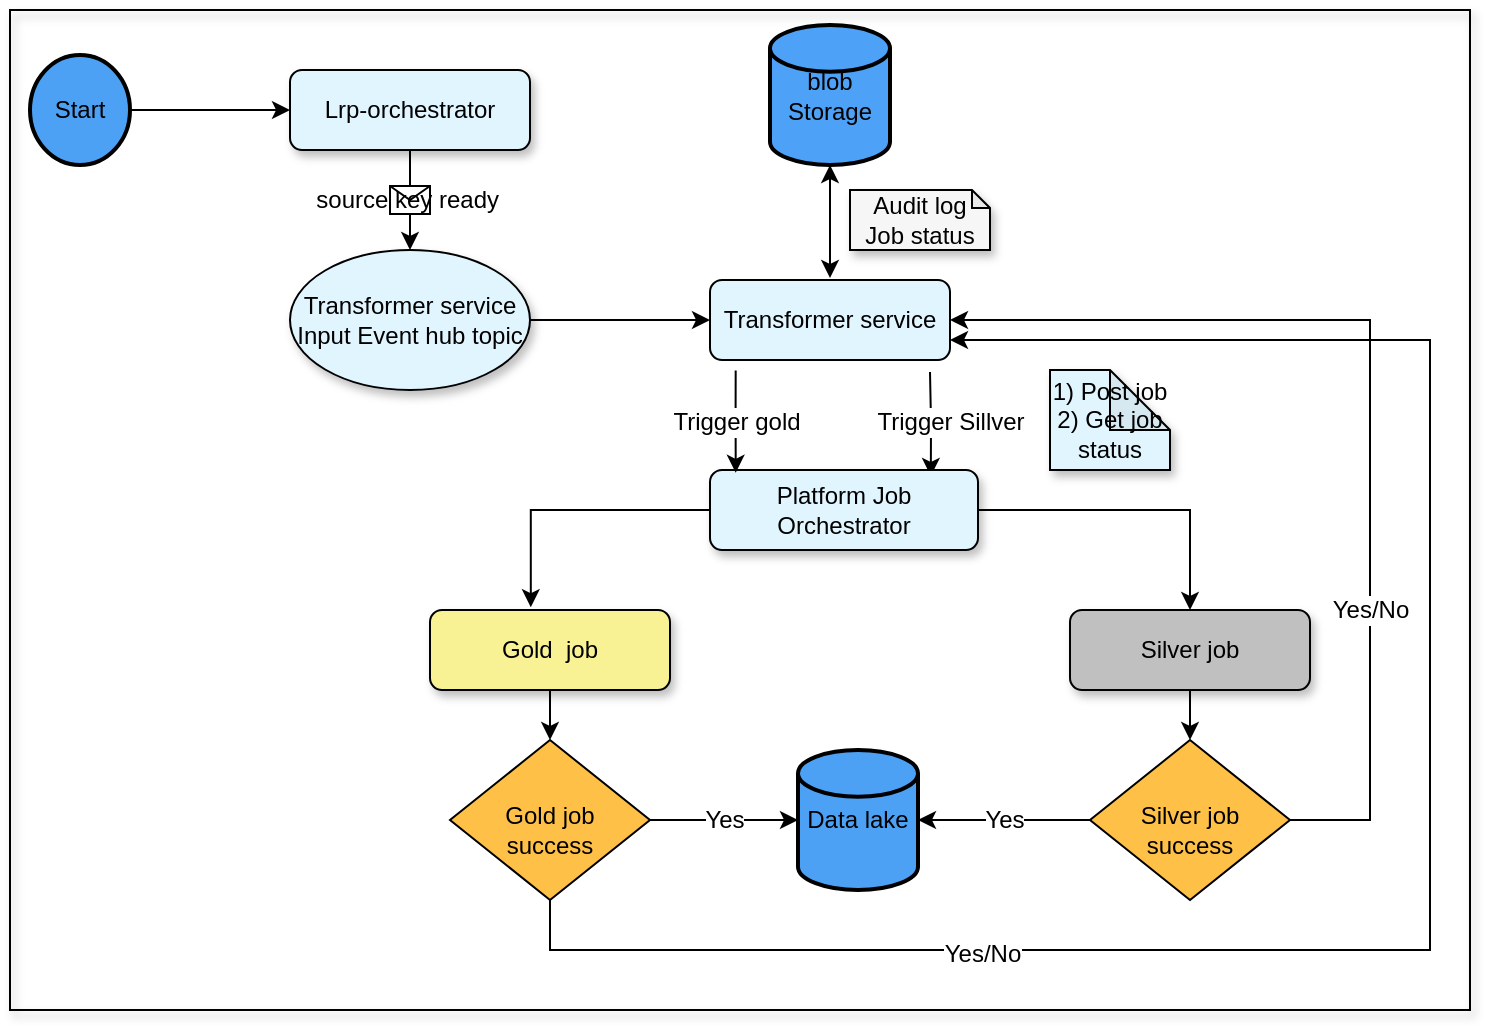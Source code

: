 <mxfile version="14.4.9" type="github">
  <diagram id="C5RBs43oDa-KdzZeNtuy" name="Page-1">
    <mxGraphModel dx="1038" dy="548" grid="1" gridSize="10" guides="1" tooltips="1" connect="1" arrows="1" fold="1" page="1" pageScale="1" pageWidth="827" pageHeight="1169" math="0" shadow="0">
      <root>
        <mxCell id="WIyWlLk6GJQsqaUBKTNV-0" />
        <mxCell id="WIyWlLk6GJQsqaUBKTNV-1" parent="WIyWlLk6GJQsqaUBKTNV-0" />
        <mxCell id="3m3be9xizB8azZANUTa2-66" value="" style="rounded=0;whiteSpace=wrap;html=1;shadow=1;labelBackgroundColor=#ffffff;fillColor=none;fontSize=12;" vertex="1" parent="WIyWlLk6GJQsqaUBKTNV-1">
          <mxGeometry x="20" y="50" width="730" height="500" as="geometry" />
        </mxCell>
        <mxCell id="3m3be9xizB8azZANUTa2-61" value="" style="group;fontSize=12;" vertex="1" connectable="0" parent="WIyWlLk6GJQsqaUBKTNV-1">
          <mxGeometry x="30" y="57.5" width="700" height="462.5" as="geometry" />
        </mxCell>
        <mxCell id="3m3be9xizB8azZANUTa2-47" value="&lt;br style=&quot;font-size: 12px;&quot;&gt;Gold job success" style="rhombus;whiteSpace=wrap;html=1;shadow=0;fontFamily=Helvetica;fontSize=12;align=center;strokeWidth=1;spacing=6;spacingTop=-4;fillColor=#FFC048;" vertex="1" parent="3m3be9xizB8azZANUTa2-61">
          <mxGeometry x="210" y="357.5" width="100" height="80" as="geometry" />
        </mxCell>
        <mxCell id="WIyWlLk6GJQsqaUBKTNV-3" value="Lrp-orchestrator" style="rounded=1;whiteSpace=wrap;html=1;fontSize=12;glass=0;strokeWidth=1;shadow=1;fillColor=#E1F5FE;" parent="3m3be9xizB8azZANUTa2-61" vertex="1">
          <mxGeometry x="130" y="22.5" width="120" height="40" as="geometry" />
        </mxCell>
        <mxCell id="3m3be9xizB8azZANUTa2-0" value="Start" style="strokeWidth=2;html=1;shape=mxgraph.flowchart.start_2;whiteSpace=wrap;fillColor=#4DA1F5;fontSize=12;" vertex="1" parent="3m3be9xizB8azZANUTa2-61">
          <mxGeometry y="15" width="50" height="55" as="geometry" />
        </mxCell>
        <mxCell id="3m3be9xizB8azZANUTa2-2" value="blob Storage" style="strokeWidth=2;html=1;shape=mxgraph.flowchart.database;whiteSpace=wrap;fillColor=#4DA1F6;fontSize=12;" vertex="1" parent="3m3be9xizB8azZANUTa2-61">
          <mxGeometry x="370" width="60" height="70" as="geometry" />
        </mxCell>
        <mxCell id="3m3be9xizB8azZANUTa2-3" value="" style="endArrow=classic;html=1;exitX=1;exitY=0.5;exitDx=0;exitDy=0;exitPerimeter=0;entryX=0;entryY=0.5;entryDx=0;entryDy=0;fontSize=12;" edge="1" parent="3m3be9xizB8azZANUTa2-61" source="3m3be9xizB8azZANUTa2-0" target="WIyWlLk6GJQsqaUBKTNV-3">
          <mxGeometry width="50" height="50" relative="1" as="geometry">
            <mxPoint x="60" y="82.5" as="sourcePoint" />
            <mxPoint x="110" y="32.5" as="targetPoint" />
          </mxGeometry>
        </mxCell>
        <mxCell id="3m3be9xizB8azZANUTa2-10" value="" style="endArrow=classic;html=1;entryX=0.5;entryY=0;entryDx=0;entryDy=0;exitX=0.5;exitY=1;exitDx=0;exitDy=0;fontSize=12;" edge="1" parent="3m3be9xizB8azZANUTa2-61" source="WIyWlLk6GJQsqaUBKTNV-3" target="3m3be9xizB8azZANUTa2-13">
          <mxGeometry relative="1" as="geometry">
            <mxPoint x="-30" y="84.56" as="sourcePoint" />
            <mxPoint x="239.6" y="82.5" as="targetPoint" />
          </mxGeometry>
        </mxCell>
        <mxCell id="3m3be9xizB8azZANUTa2-11" value="source key ready&amp;nbsp;" style="shape=message;html=1;outlineConnect=0;fontSize=12;" vertex="1" parent="3m3be9xizB8azZANUTa2-10">
          <mxGeometry width="20" height="14" relative="1" as="geometry">
            <mxPoint x="-10" y="-7" as="offset" />
          </mxGeometry>
        </mxCell>
        <mxCell id="3m3be9xizB8azZANUTa2-13" value="Transformer service Input Event hub topic" style="ellipse;whiteSpace=wrap;html=1;shadow=1;fillColor=#E1F5FE;fontSize=12;" vertex="1" parent="3m3be9xizB8azZANUTa2-61">
          <mxGeometry x="130" y="112.5" width="120" height="70" as="geometry" />
        </mxCell>
        <mxCell id="3m3be9xizB8azZANUTa2-57" value="Trigger Sillver" style="edgeStyle=orthogonalEdgeStyle;rounded=0;orthogonalLoop=1;jettySize=auto;html=1;entryX=0.824;entryY=0.075;entryDx=0;entryDy=0;entryPerimeter=0;fontSize=12;" edge="1" parent="3m3be9xizB8azZANUTa2-61" target="3m3be9xizB8azZANUTa2-19">
          <mxGeometry x="-0.049" y="10" relative="1" as="geometry">
            <mxPoint x="450" y="173.5" as="sourcePoint" />
            <mxPoint as="offset" />
          </mxGeometry>
        </mxCell>
        <mxCell id="3m3be9xizB8azZANUTa2-14" value="Transformer service" style="rounded=1;whiteSpace=wrap;html=1;fontSize=12;glass=0;strokeWidth=1;shadow=0;fillColor=#E1F5FE;" vertex="1" parent="3m3be9xizB8azZANUTa2-61">
          <mxGeometry x="340" y="127.5" width="120" height="40" as="geometry" />
        </mxCell>
        <mxCell id="3m3be9xizB8azZANUTa2-43" value="" style="edgeStyle=orthogonalEdgeStyle;rounded=0;orthogonalLoop=1;jettySize=auto;html=1;fontSize=12;" edge="1" parent="3m3be9xizB8azZANUTa2-61" source="3m3be9xizB8azZANUTa2-13" target="3m3be9xizB8azZANUTa2-14">
          <mxGeometry relative="1" as="geometry" />
        </mxCell>
        <mxCell id="3m3be9xizB8azZANUTa2-19" value="Platform Job Orchestrator" style="rounded=1;whiteSpace=wrap;html=1;fontSize=12;glass=0;strokeWidth=1;shadow=1;fillColor=#E1F5FE;" vertex="1" parent="3m3be9xizB8azZANUTa2-61">
          <mxGeometry x="340" y="222.5" width="134" height="40" as="geometry" />
        </mxCell>
        <mxCell id="3m3be9xizB8azZANUTa2-58" value="Trigger gold" style="edgeStyle=orthogonalEdgeStyle;rounded=0;orthogonalLoop=1;jettySize=auto;html=1;exitX=0.107;exitY=1.13;exitDx=0;exitDy=0;exitPerimeter=0;entryX=0.096;entryY=0.035;entryDx=0;entryDy=0;entryPerimeter=0;fontSize=12;" edge="1" parent="3m3be9xizB8azZANUTa2-61" source="3m3be9xizB8azZANUTa2-14" target="3m3be9xizB8azZANUTa2-19">
          <mxGeometry relative="1" as="geometry" />
        </mxCell>
        <mxCell id="3m3be9xizB8azZANUTa2-24" value="1) Post job&lt;br style=&quot;font-size: 12px;&quot;&gt;2) Get job status" style="shape=note;whiteSpace=wrap;html=1;backgroundOutline=1;darkOpacity=0.05;shadow=1;fillColor=#E1F5FE;fontSize=12;" vertex="1" parent="3m3be9xizB8azZANUTa2-61">
          <mxGeometry x="510" y="172.5" width="60" height="50" as="geometry" />
        </mxCell>
        <mxCell id="3m3be9xizB8azZANUTa2-38" value="Yes/No" style="edgeStyle=orthogonalEdgeStyle;rounded=0;orthogonalLoop=1;jettySize=auto;html=1;entryX=1;entryY=0.5;entryDx=0;entryDy=0;exitX=1;exitY=0.5;exitDx=0;exitDy=0;fontSize=12;" edge="1" parent="3m3be9xizB8azZANUTa2-61" source="3m3be9xizB8azZANUTa2-25" target="3m3be9xizB8azZANUTa2-14">
          <mxGeometry x="-0.42" relative="1" as="geometry">
            <Array as="points">
              <mxPoint x="670" y="397.5" />
              <mxPoint x="670" y="147.5" />
            </Array>
            <mxPoint as="offset" />
          </mxGeometry>
        </mxCell>
        <mxCell id="3m3be9xizB8azZANUTa2-25" value="&lt;br style=&quot;font-size: 12px;&quot;&gt;Silver job success" style="rhombus;whiteSpace=wrap;html=1;shadow=0;fontFamily=Helvetica;fontSize=12;align=center;strokeWidth=1;spacing=6;spacingTop=-4;fillColor=#FFC048;" vertex="1" parent="3m3be9xizB8azZANUTa2-61">
          <mxGeometry x="530" y="357.5" width="100" height="80" as="geometry" />
        </mxCell>
        <mxCell id="3m3be9xizB8azZANUTa2-37" value="" style="edgeStyle=orthogonalEdgeStyle;rounded=0;orthogonalLoop=1;jettySize=auto;html=1;fontSize=12;" edge="1" parent="3m3be9xizB8azZANUTa2-61" source="3m3be9xizB8azZANUTa2-35" target="3m3be9xizB8azZANUTa2-25">
          <mxGeometry relative="1" as="geometry" />
        </mxCell>
        <mxCell id="3m3be9xizB8azZANUTa2-35" value="Silver job" style="rounded=1;whiteSpace=wrap;html=1;fontSize=12;glass=0;strokeWidth=1;shadow=1;fillColor=#C0C0C0;" vertex="1" parent="3m3be9xizB8azZANUTa2-61">
          <mxGeometry x="520" y="292.5" width="120" height="40" as="geometry" />
        </mxCell>
        <mxCell id="3m3be9xizB8azZANUTa2-36" value="" style="edgeStyle=orthogonalEdgeStyle;rounded=0;orthogonalLoop=1;jettySize=auto;html=1;fontSize=12;" edge="1" parent="3m3be9xizB8azZANUTa2-61" source="3m3be9xizB8azZANUTa2-19" target="3m3be9xizB8azZANUTa2-35">
          <mxGeometry relative="1" as="geometry" />
        </mxCell>
        <mxCell id="3m3be9xizB8azZANUTa2-48" value="" style="edgeStyle=orthogonalEdgeStyle;rounded=0;orthogonalLoop=1;jettySize=auto;html=1;fontSize=12;" edge="1" parent="3m3be9xizB8azZANUTa2-61" source="3m3be9xizB8azZANUTa2-41" target="3m3be9xizB8azZANUTa2-47">
          <mxGeometry relative="1" as="geometry" />
        </mxCell>
        <mxCell id="3m3be9xizB8azZANUTa2-41" value="Gold&amp;nbsp; job" style="rounded=1;whiteSpace=wrap;html=1;fontSize=12;glass=0;strokeWidth=1;shadow=1;fillColor=#F9F295;" vertex="1" parent="3m3be9xizB8azZANUTa2-61">
          <mxGeometry x="200" y="292.5" width="120" height="40" as="geometry" />
        </mxCell>
        <mxCell id="3m3be9xizB8azZANUTa2-53" style="edgeStyle=orthogonalEdgeStyle;rounded=0;orthogonalLoop=1;jettySize=auto;html=1;entryX=0.42;entryY=-0.035;entryDx=0;entryDy=0;entryPerimeter=0;fontSize=12;" edge="1" parent="3m3be9xizB8azZANUTa2-61" source="3m3be9xizB8azZANUTa2-19" target="3m3be9xizB8azZANUTa2-41">
          <mxGeometry relative="1" as="geometry">
            <Array as="points">
              <mxPoint x="250" y="242.5" />
            </Array>
          </mxGeometry>
        </mxCell>
        <mxCell id="3m3be9xizB8azZANUTa2-42" value="" style="endArrow=classic;startArrow=classic;html=1;entryX=0.5;entryY=1;entryDx=0;entryDy=0;entryPerimeter=0;fontSize=12;" edge="1" parent="3m3be9xizB8azZANUTa2-61" target="3m3be9xizB8azZANUTa2-2">
          <mxGeometry width="50" height="50" relative="1" as="geometry">
            <mxPoint x="400" y="126.5" as="sourcePoint" />
            <mxPoint x="430" y="62.5" as="targetPoint" />
          </mxGeometry>
        </mxCell>
        <mxCell id="3m3be9xizB8azZANUTa2-49" style="edgeStyle=orthogonalEdgeStyle;rounded=0;orthogonalLoop=1;jettySize=auto;html=1;entryX=1;entryY=0.75;entryDx=0;entryDy=0;fontSize=12;" edge="1" parent="3m3be9xizB8azZANUTa2-61" source="3m3be9xizB8azZANUTa2-47" target="3m3be9xizB8azZANUTa2-14">
          <mxGeometry relative="1" as="geometry">
            <Array as="points">
              <mxPoint x="700" y="462.5" />
              <mxPoint x="700" y="157.5" />
            </Array>
          </mxGeometry>
        </mxCell>
        <mxCell id="3m3be9xizB8azZANUTa2-50" value="Yes/No" style="edgeLabel;html=1;align=center;verticalAlign=middle;resizable=0;points=[];fontSize=12;" vertex="1" connectable="0" parent="3m3be9xizB8azZANUTa2-49">
          <mxGeometry x="-0.523" y="-2" relative="1" as="geometry">
            <mxPoint as="offset" />
          </mxGeometry>
        </mxCell>
        <mxCell id="3m3be9xizB8azZANUTa2-51" value="Data lake" style="strokeWidth=2;html=1;shape=mxgraph.flowchart.database;whiteSpace=wrap;fillColor=#4DA1F5;fontSize=12;" vertex="1" parent="3m3be9xizB8azZANUTa2-61">
          <mxGeometry x="384" y="362.5" width="60" height="70" as="geometry" />
        </mxCell>
        <mxCell id="3m3be9xizB8azZANUTa2-54" value="Yes" style="edgeStyle=orthogonalEdgeStyle;rounded=0;orthogonalLoop=1;jettySize=auto;html=1;fontSize=12;" edge="1" parent="3m3be9xizB8azZANUTa2-61" source="3m3be9xizB8azZANUTa2-47" target="3m3be9xizB8azZANUTa2-51">
          <mxGeometry relative="1" as="geometry" />
        </mxCell>
        <mxCell id="3m3be9xizB8azZANUTa2-60" value="Audit log Job status" style="shape=note;whiteSpace=wrap;html=1;backgroundOutline=1;darkOpacity=0.05;shadow=1;fillColor=#F6F6F6;size=9;fontSize=12;" vertex="1" parent="3m3be9xizB8azZANUTa2-61">
          <mxGeometry x="410" y="82.5" width="70" height="30" as="geometry" />
        </mxCell>
        <mxCell id="3m3be9xizB8azZANUTa2-55" value="Yes" style="edgeStyle=orthogonalEdgeStyle;rounded=0;orthogonalLoop=1;jettySize=auto;html=1;fontSize=12;" edge="1" parent="3m3be9xizB8azZANUTa2-61" source="3m3be9xizB8azZANUTa2-25" target="3m3be9xizB8azZANUTa2-51">
          <mxGeometry relative="1" as="geometry" />
        </mxCell>
      </root>
    </mxGraphModel>
  </diagram>
</mxfile>
